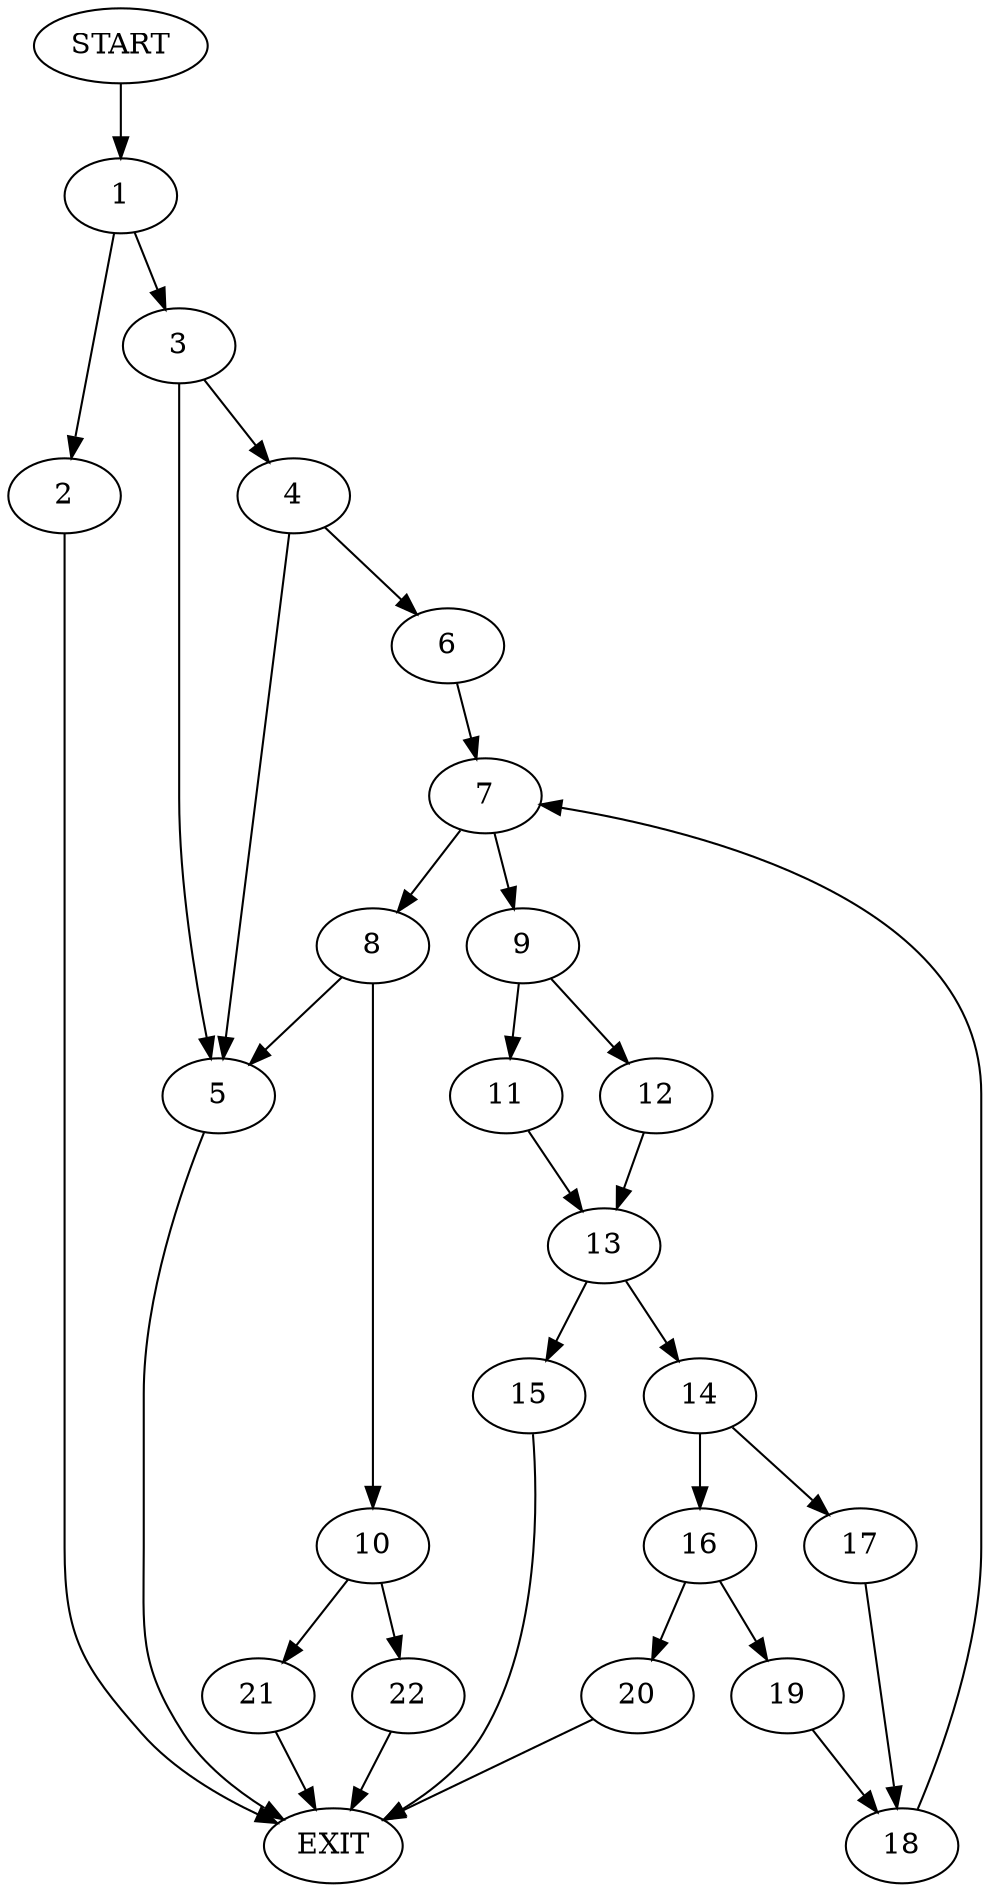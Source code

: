 digraph {
0 [label="START"]
23 [label="EXIT"]
0 -> 1
1 -> 2
1 -> 3
3 -> 4
3 -> 5
2 -> 23
5 -> 23
4 -> 5
4 -> 6
6 -> 7
7 -> 8
7 -> 9
8 -> 10
8 -> 5
9 -> 11
9 -> 12
11 -> 13
12 -> 13
13 -> 14
13 -> 15
15 -> 23
14 -> 16
14 -> 17
17 -> 18
16 -> 19
16 -> 20
19 -> 18
20 -> 23
18 -> 7
10 -> 21
10 -> 22
21 -> 23
22 -> 23
}
